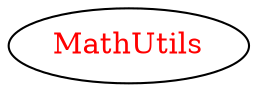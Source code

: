 digraph dependencyGraph {
 concentrate=true;
 ranksep="2.0";
 rankdir="LR"; 
 splines="ortho";
"MathUtils" [fontcolor="red"];
}